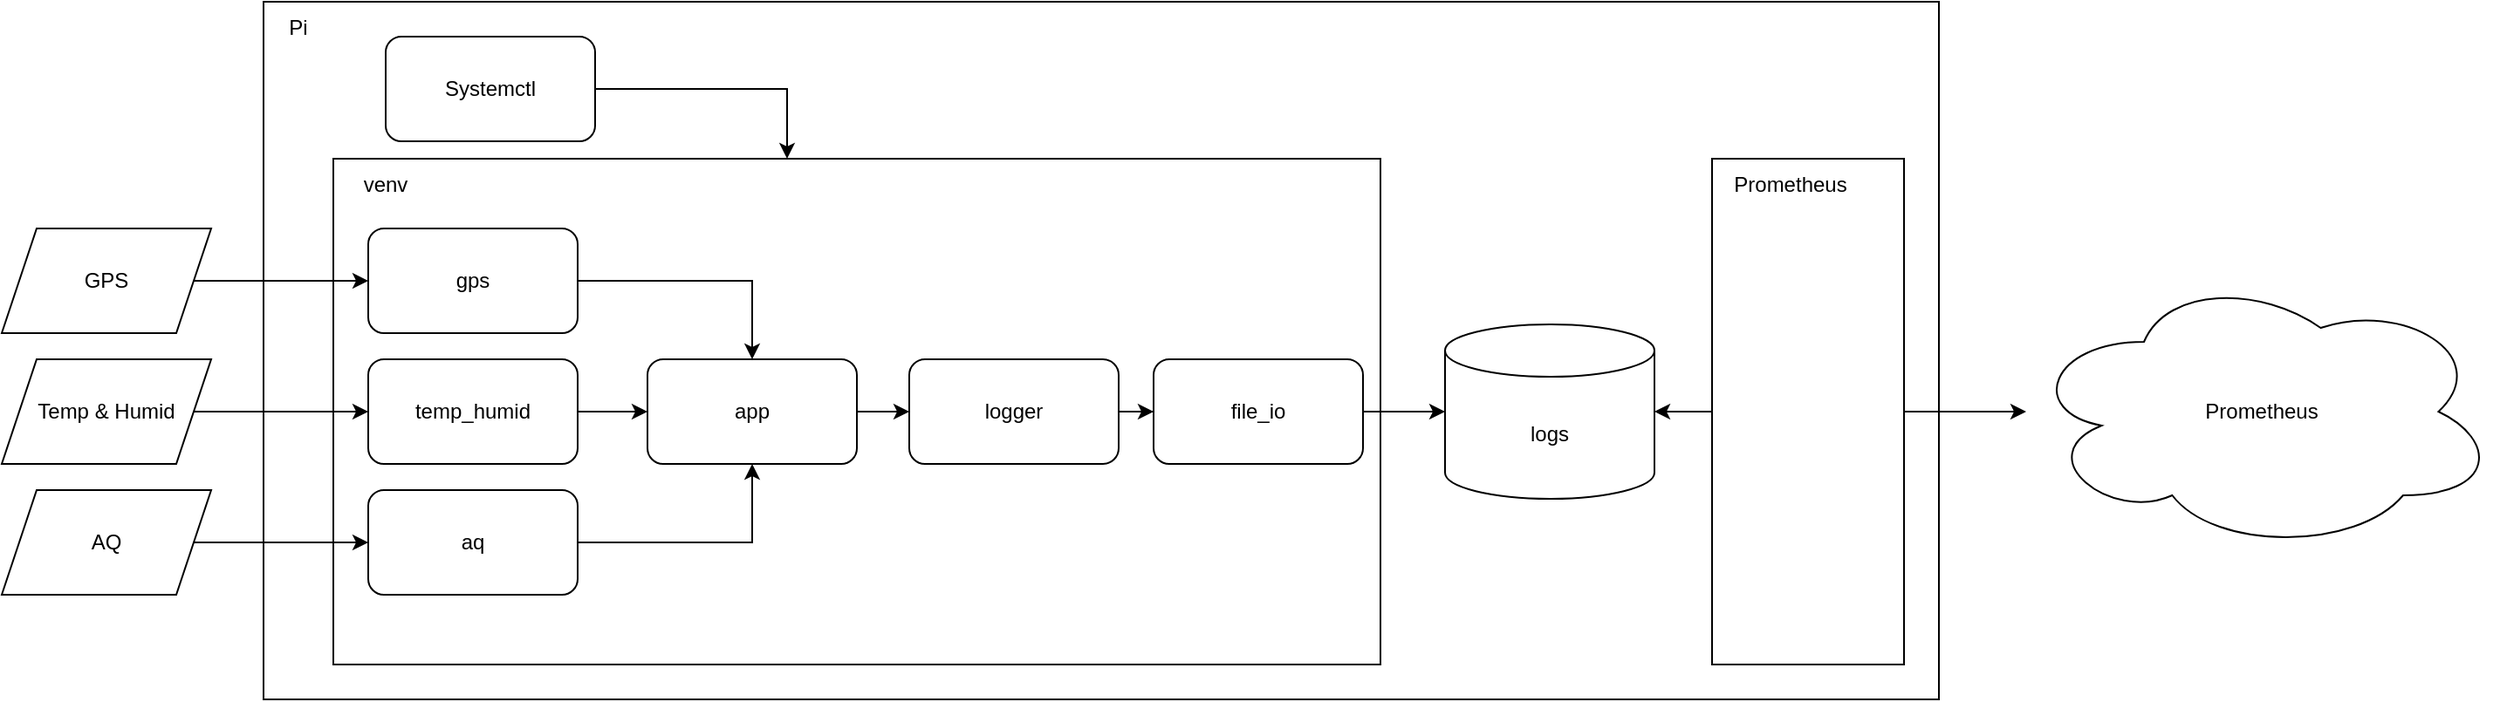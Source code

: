 <mxfile version="21.6.2" type="device">
  <diagram name="Page-1" id="-UVdGPgnHDEqa1FnTy5C">
    <mxGraphModel dx="231" dy="123" grid="1" gridSize="10" guides="1" tooltips="1" connect="1" arrows="1" fold="1" page="1" pageScale="1" pageWidth="827" pageHeight="1169" math="0" shadow="0">
      <root>
        <mxCell id="0" />
        <mxCell id="1" parent="0" />
        <mxCell id="NVRyImw9tdMQvZKvZKrR-1" value="GPS" style="shape=parallelogram;perimeter=parallelogramPerimeter;whiteSpace=wrap;html=1;fixedSize=1;" vertex="1" parent="1">
          <mxGeometry y="250" width="120" height="60" as="geometry" />
        </mxCell>
        <mxCell id="NVRyImw9tdMQvZKvZKrR-2" value="Temp &amp;amp; Humid" style="shape=parallelogram;perimeter=parallelogramPerimeter;whiteSpace=wrap;html=1;fixedSize=1;" vertex="1" parent="1">
          <mxGeometry y="325" width="120" height="60" as="geometry" />
        </mxCell>
        <mxCell id="NVRyImw9tdMQvZKvZKrR-3" value="AQ" style="shape=parallelogram;perimeter=parallelogramPerimeter;whiteSpace=wrap;html=1;fixedSize=1;" vertex="1" parent="1">
          <mxGeometry y="400" width="120" height="60" as="geometry" />
        </mxCell>
        <mxCell id="NVRyImw9tdMQvZKvZKrR-4" value="" style="rounded=0;whiteSpace=wrap;html=1;" vertex="1" parent="1">
          <mxGeometry x="150" y="120" width="960" height="400" as="geometry" />
        </mxCell>
        <mxCell id="NVRyImw9tdMQvZKvZKrR-8" value="Pi" style="text;html=1;strokeColor=none;fillColor=none;align=center;verticalAlign=middle;whiteSpace=wrap;rounded=0;" vertex="1" parent="1">
          <mxGeometry x="140" y="120" width="60" height="30" as="geometry" />
        </mxCell>
        <mxCell id="NVRyImw9tdMQvZKvZKrR-9" value="" style="rounded=0;whiteSpace=wrap;html=1;" vertex="1" parent="1">
          <mxGeometry x="190" y="210" width="600" height="290" as="geometry" />
        </mxCell>
        <mxCell id="NVRyImw9tdMQvZKvZKrR-10" value="venv" style="text;html=1;strokeColor=none;fillColor=none;align=center;verticalAlign=middle;whiteSpace=wrap;rounded=0;" vertex="1" parent="1">
          <mxGeometry x="190" y="210" width="60" height="30" as="geometry" />
        </mxCell>
        <mxCell id="NVRyImw9tdMQvZKvZKrR-12" style="edgeStyle=orthogonalEdgeStyle;rounded=0;orthogonalLoop=1;jettySize=auto;html=1;" edge="1" parent="1" source="NVRyImw9tdMQvZKvZKrR-11" target="NVRyImw9tdMQvZKvZKrR-9">
          <mxGeometry relative="1" as="geometry">
            <Array as="points">
              <mxPoint x="450" y="170" />
            </Array>
          </mxGeometry>
        </mxCell>
        <mxCell id="NVRyImw9tdMQvZKvZKrR-11" value="Systemctl" style="rounded=1;whiteSpace=wrap;html=1;" vertex="1" parent="1">
          <mxGeometry x="220" y="140" width="120" height="60" as="geometry" />
        </mxCell>
        <mxCell id="NVRyImw9tdMQvZKvZKrR-29" style="edgeStyle=orthogonalEdgeStyle;rounded=0;orthogonalLoop=1;jettySize=auto;html=1;" edge="1" parent="1" source="NVRyImw9tdMQvZKvZKrR-13" target="NVRyImw9tdMQvZKvZKrR-19">
          <mxGeometry relative="1" as="geometry" />
        </mxCell>
        <mxCell id="NVRyImw9tdMQvZKvZKrR-13" value="gps" style="rounded=1;whiteSpace=wrap;html=1;" vertex="1" parent="1">
          <mxGeometry x="210" y="250" width="120" height="60" as="geometry" />
        </mxCell>
        <mxCell id="NVRyImw9tdMQvZKvZKrR-30" style="edgeStyle=orthogonalEdgeStyle;rounded=0;orthogonalLoop=1;jettySize=auto;html=1;" edge="1" parent="1" source="NVRyImw9tdMQvZKvZKrR-14" target="NVRyImw9tdMQvZKvZKrR-19">
          <mxGeometry relative="1" as="geometry" />
        </mxCell>
        <mxCell id="NVRyImw9tdMQvZKvZKrR-14" value="temp_humid" style="rounded=1;whiteSpace=wrap;html=1;" vertex="1" parent="1">
          <mxGeometry x="210" y="325" width="120" height="60" as="geometry" />
        </mxCell>
        <mxCell id="NVRyImw9tdMQvZKvZKrR-31" style="edgeStyle=orthogonalEdgeStyle;rounded=0;orthogonalLoop=1;jettySize=auto;html=1;" edge="1" parent="1" source="NVRyImw9tdMQvZKvZKrR-15" target="NVRyImw9tdMQvZKvZKrR-19">
          <mxGeometry relative="1" as="geometry" />
        </mxCell>
        <mxCell id="NVRyImw9tdMQvZKvZKrR-15" value="aq" style="rounded=1;whiteSpace=wrap;html=1;" vertex="1" parent="1">
          <mxGeometry x="210" y="400" width="120" height="60" as="geometry" />
        </mxCell>
        <mxCell id="NVRyImw9tdMQvZKvZKrR-18" style="edgeStyle=orthogonalEdgeStyle;rounded=0;orthogonalLoop=1;jettySize=auto;html=1;" edge="1" parent="1" source="NVRyImw9tdMQvZKvZKrR-1" target="NVRyImw9tdMQvZKvZKrR-13">
          <mxGeometry relative="1" as="geometry" />
        </mxCell>
        <mxCell id="NVRyImw9tdMQvZKvZKrR-17" style="edgeStyle=orthogonalEdgeStyle;rounded=0;orthogonalLoop=1;jettySize=auto;html=1;" edge="1" parent="1" source="NVRyImw9tdMQvZKvZKrR-2" target="NVRyImw9tdMQvZKvZKrR-14">
          <mxGeometry relative="1" as="geometry" />
        </mxCell>
        <mxCell id="NVRyImw9tdMQvZKvZKrR-16" style="edgeStyle=orthogonalEdgeStyle;rounded=0;orthogonalLoop=1;jettySize=auto;html=1;" edge="1" parent="1" source="NVRyImw9tdMQvZKvZKrR-3" target="NVRyImw9tdMQvZKvZKrR-15">
          <mxGeometry relative="1" as="geometry" />
        </mxCell>
        <mxCell id="NVRyImw9tdMQvZKvZKrR-36" style="edgeStyle=orthogonalEdgeStyle;rounded=0;orthogonalLoop=1;jettySize=auto;html=1;" edge="1" parent="1" source="NVRyImw9tdMQvZKvZKrR-19" target="NVRyImw9tdMQvZKvZKrR-35">
          <mxGeometry relative="1" as="geometry" />
        </mxCell>
        <mxCell id="NVRyImw9tdMQvZKvZKrR-19" value="app" style="rounded=1;whiteSpace=wrap;html=1;" vertex="1" parent="1">
          <mxGeometry x="370" y="325" width="120" height="60" as="geometry" />
        </mxCell>
        <mxCell id="NVRyImw9tdMQvZKvZKrR-34" style="edgeStyle=orthogonalEdgeStyle;rounded=0;orthogonalLoop=1;jettySize=auto;html=1;" edge="1" parent="1" source="NVRyImw9tdMQvZKvZKrR-20" target="NVRyImw9tdMQvZKvZKrR-22">
          <mxGeometry relative="1" as="geometry" />
        </mxCell>
        <mxCell id="NVRyImw9tdMQvZKvZKrR-20" value="file_io" style="rounded=1;whiteSpace=wrap;html=1;" vertex="1" parent="1">
          <mxGeometry x="660" y="325" width="120" height="60" as="geometry" />
        </mxCell>
        <mxCell id="NVRyImw9tdMQvZKvZKrR-22" value="logs" style="shape=cylinder3;whiteSpace=wrap;html=1;boundedLbl=1;backgroundOutline=1;size=15;" vertex="1" parent="1">
          <mxGeometry x="827" y="305" width="120" height="100" as="geometry" />
        </mxCell>
        <mxCell id="NVRyImw9tdMQvZKvZKrR-27" style="edgeStyle=orthogonalEdgeStyle;rounded=0;orthogonalLoop=1;jettySize=auto;html=1;" edge="1" parent="1" source="NVRyImw9tdMQvZKvZKrR-23" target="NVRyImw9tdMQvZKvZKrR-22">
          <mxGeometry relative="1" as="geometry" />
        </mxCell>
        <mxCell id="NVRyImw9tdMQvZKvZKrR-28" style="edgeStyle=orthogonalEdgeStyle;rounded=0;orthogonalLoop=1;jettySize=auto;html=1;" edge="1" parent="1" source="NVRyImw9tdMQvZKvZKrR-23" target="NVRyImw9tdMQvZKvZKrR-25">
          <mxGeometry relative="1" as="geometry" />
        </mxCell>
        <mxCell id="NVRyImw9tdMQvZKvZKrR-23" value="" style="rounded=0;whiteSpace=wrap;html=1;" vertex="1" parent="1">
          <mxGeometry x="980" y="210" width="110" height="290" as="geometry" />
        </mxCell>
        <mxCell id="NVRyImw9tdMQvZKvZKrR-24" value="Prometheus" style="text;html=1;strokeColor=none;fillColor=none;align=center;verticalAlign=middle;whiteSpace=wrap;rounded=0;" vertex="1" parent="1">
          <mxGeometry x="980" y="210" width="90" height="30" as="geometry" />
        </mxCell>
        <mxCell id="NVRyImw9tdMQvZKvZKrR-25" value="Prometheus" style="ellipse;shape=cloud;whiteSpace=wrap;html=1;" vertex="1" parent="1">
          <mxGeometry x="1160" y="275" width="270" height="160" as="geometry" />
        </mxCell>
        <mxCell id="NVRyImw9tdMQvZKvZKrR-37" style="edgeStyle=orthogonalEdgeStyle;rounded=0;orthogonalLoop=1;jettySize=auto;html=1;" edge="1" parent="1" source="NVRyImw9tdMQvZKvZKrR-35" target="NVRyImw9tdMQvZKvZKrR-20">
          <mxGeometry relative="1" as="geometry" />
        </mxCell>
        <mxCell id="NVRyImw9tdMQvZKvZKrR-35" value="logger" style="rounded=1;whiteSpace=wrap;html=1;" vertex="1" parent="1">
          <mxGeometry x="520" y="325" width="120" height="60" as="geometry" />
        </mxCell>
      </root>
    </mxGraphModel>
  </diagram>
</mxfile>
